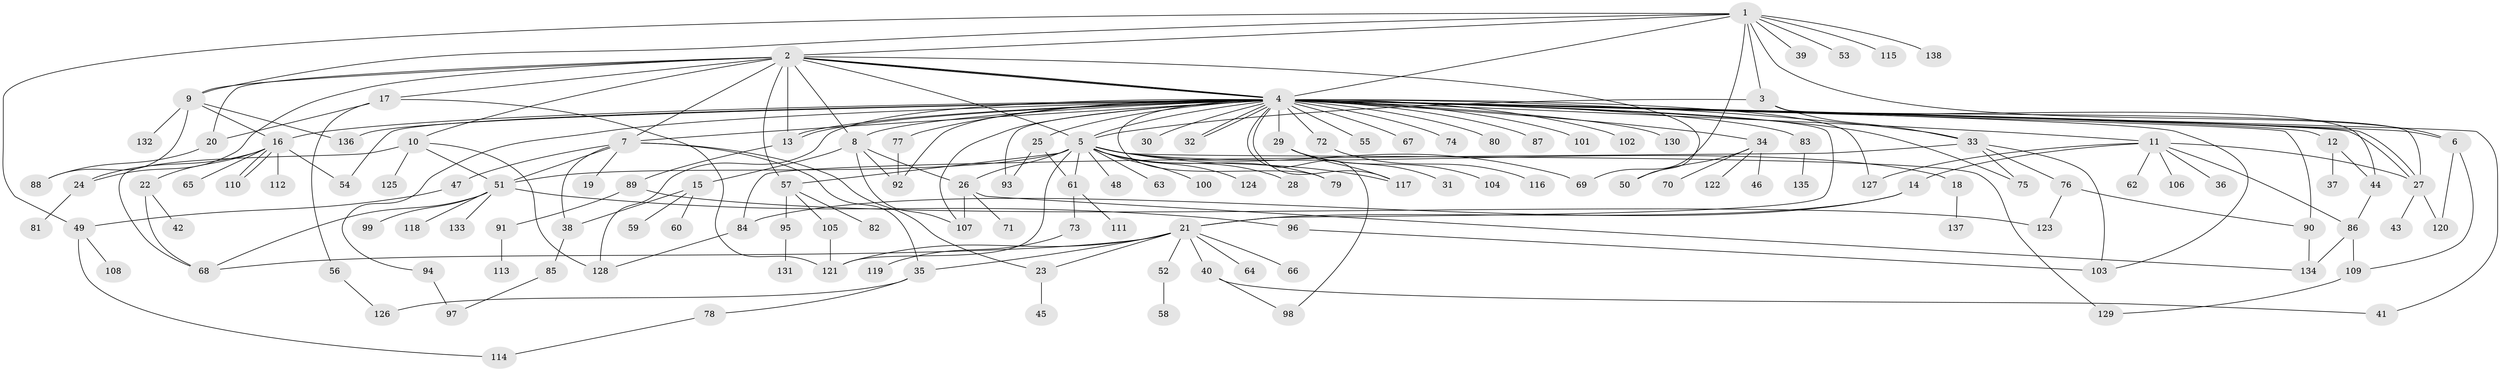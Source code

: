 // coarse degree distribution, {12: 0.009259259259259259, 16: 0.009259259259259259, 5: 0.046296296296296294, 48: 0.009259259259259259, 17: 0.009259259259259259, 9: 0.009259259259259259, 8: 0.018518518518518517, 6: 0.009259259259259259, 3: 0.1111111111111111, 4: 0.09259259259259259, 11: 0.009259259259259259, 7: 0.018518518518518517, 1: 0.42592592592592593, 2: 0.2222222222222222}
// Generated by graph-tools (version 1.1) at 2025/41/03/06/25 10:41:51]
// undirected, 138 vertices, 207 edges
graph export_dot {
graph [start="1"]
  node [color=gray90,style=filled];
  1;
  2;
  3;
  4;
  5;
  6;
  7;
  8;
  9;
  10;
  11;
  12;
  13;
  14;
  15;
  16;
  17;
  18;
  19;
  20;
  21;
  22;
  23;
  24;
  25;
  26;
  27;
  28;
  29;
  30;
  31;
  32;
  33;
  34;
  35;
  36;
  37;
  38;
  39;
  40;
  41;
  42;
  43;
  44;
  45;
  46;
  47;
  48;
  49;
  50;
  51;
  52;
  53;
  54;
  55;
  56;
  57;
  58;
  59;
  60;
  61;
  62;
  63;
  64;
  65;
  66;
  67;
  68;
  69;
  70;
  71;
  72;
  73;
  74;
  75;
  76;
  77;
  78;
  79;
  80;
  81;
  82;
  83;
  84;
  85;
  86;
  87;
  88;
  89;
  90;
  91;
  92;
  93;
  94;
  95;
  96;
  97;
  98;
  99;
  100;
  101;
  102;
  103;
  104;
  105;
  106;
  107;
  108;
  109;
  110;
  111;
  112;
  113;
  114;
  115;
  116;
  117;
  118;
  119;
  120;
  121;
  122;
  123;
  124;
  125;
  126;
  127;
  128;
  129;
  130;
  131;
  132;
  133;
  134;
  135;
  136;
  137;
  138;
  1 -- 2;
  1 -- 3;
  1 -- 4;
  1 -- 6;
  1 -- 9;
  1 -- 39;
  1 -- 49;
  1 -- 53;
  1 -- 69;
  1 -- 115;
  1 -- 138;
  2 -- 4;
  2 -- 4;
  2 -- 4;
  2 -- 5;
  2 -- 7;
  2 -- 8;
  2 -- 9;
  2 -- 10;
  2 -- 13;
  2 -- 17;
  2 -- 20;
  2 -- 24;
  2 -- 50;
  2 -- 57;
  3 -- 5;
  3 -- 27;
  3 -- 33;
  3 -- 44;
  4 -- 5;
  4 -- 6;
  4 -- 7;
  4 -- 8;
  4 -- 11;
  4 -- 12;
  4 -- 13;
  4 -- 13;
  4 -- 16;
  4 -- 21;
  4 -- 25;
  4 -- 27;
  4 -- 27;
  4 -- 29;
  4 -- 30;
  4 -- 32;
  4 -- 32;
  4 -- 33;
  4 -- 34;
  4 -- 41;
  4 -- 54;
  4 -- 55;
  4 -- 67;
  4 -- 72;
  4 -- 74;
  4 -- 75;
  4 -- 77;
  4 -- 79;
  4 -- 80;
  4 -- 83;
  4 -- 87;
  4 -- 90;
  4 -- 92;
  4 -- 93;
  4 -- 94;
  4 -- 98;
  4 -- 101;
  4 -- 102;
  4 -- 103;
  4 -- 107;
  4 -- 117;
  4 -- 127;
  4 -- 128;
  4 -- 130;
  4 -- 136;
  5 -- 18;
  5 -- 26;
  5 -- 28;
  5 -- 48;
  5 -- 51;
  5 -- 57;
  5 -- 61;
  5 -- 63;
  5 -- 69;
  5 -- 79;
  5 -- 100;
  5 -- 117;
  5 -- 121;
  5 -- 124;
  5 -- 129;
  6 -- 109;
  6 -- 120;
  7 -- 19;
  7 -- 23;
  7 -- 35;
  7 -- 38;
  7 -- 47;
  7 -- 51;
  8 -- 15;
  8 -- 26;
  8 -- 92;
  8 -- 107;
  9 -- 16;
  9 -- 88;
  9 -- 132;
  9 -- 136;
  10 -- 51;
  10 -- 68;
  10 -- 125;
  10 -- 128;
  11 -- 14;
  11 -- 27;
  11 -- 36;
  11 -- 62;
  11 -- 86;
  11 -- 106;
  11 -- 127;
  12 -- 37;
  12 -- 44;
  13 -- 89;
  14 -- 21;
  14 -- 84;
  15 -- 38;
  15 -- 59;
  15 -- 60;
  16 -- 22;
  16 -- 24;
  16 -- 54;
  16 -- 65;
  16 -- 110;
  16 -- 110;
  16 -- 112;
  17 -- 20;
  17 -- 56;
  17 -- 121;
  18 -- 137;
  20 -- 88;
  21 -- 23;
  21 -- 35;
  21 -- 40;
  21 -- 52;
  21 -- 64;
  21 -- 66;
  21 -- 68;
  21 -- 121;
  22 -- 42;
  22 -- 68;
  23 -- 45;
  24 -- 81;
  25 -- 61;
  25 -- 93;
  26 -- 71;
  26 -- 107;
  26 -- 134;
  27 -- 43;
  27 -- 120;
  29 -- 31;
  29 -- 104;
  29 -- 117;
  33 -- 75;
  33 -- 76;
  33 -- 84;
  33 -- 103;
  34 -- 46;
  34 -- 50;
  34 -- 70;
  34 -- 122;
  35 -- 78;
  35 -- 126;
  38 -- 85;
  40 -- 41;
  40 -- 98;
  44 -- 86;
  47 -- 49;
  49 -- 108;
  49 -- 114;
  51 -- 68;
  51 -- 96;
  51 -- 99;
  51 -- 118;
  51 -- 133;
  52 -- 58;
  56 -- 126;
  57 -- 82;
  57 -- 95;
  57 -- 105;
  61 -- 73;
  61 -- 111;
  72 -- 116;
  73 -- 119;
  76 -- 90;
  76 -- 123;
  77 -- 92;
  78 -- 114;
  83 -- 135;
  84 -- 128;
  85 -- 97;
  86 -- 109;
  86 -- 134;
  89 -- 91;
  89 -- 123;
  90 -- 134;
  91 -- 113;
  94 -- 97;
  95 -- 131;
  96 -- 103;
  105 -- 121;
  109 -- 129;
}
